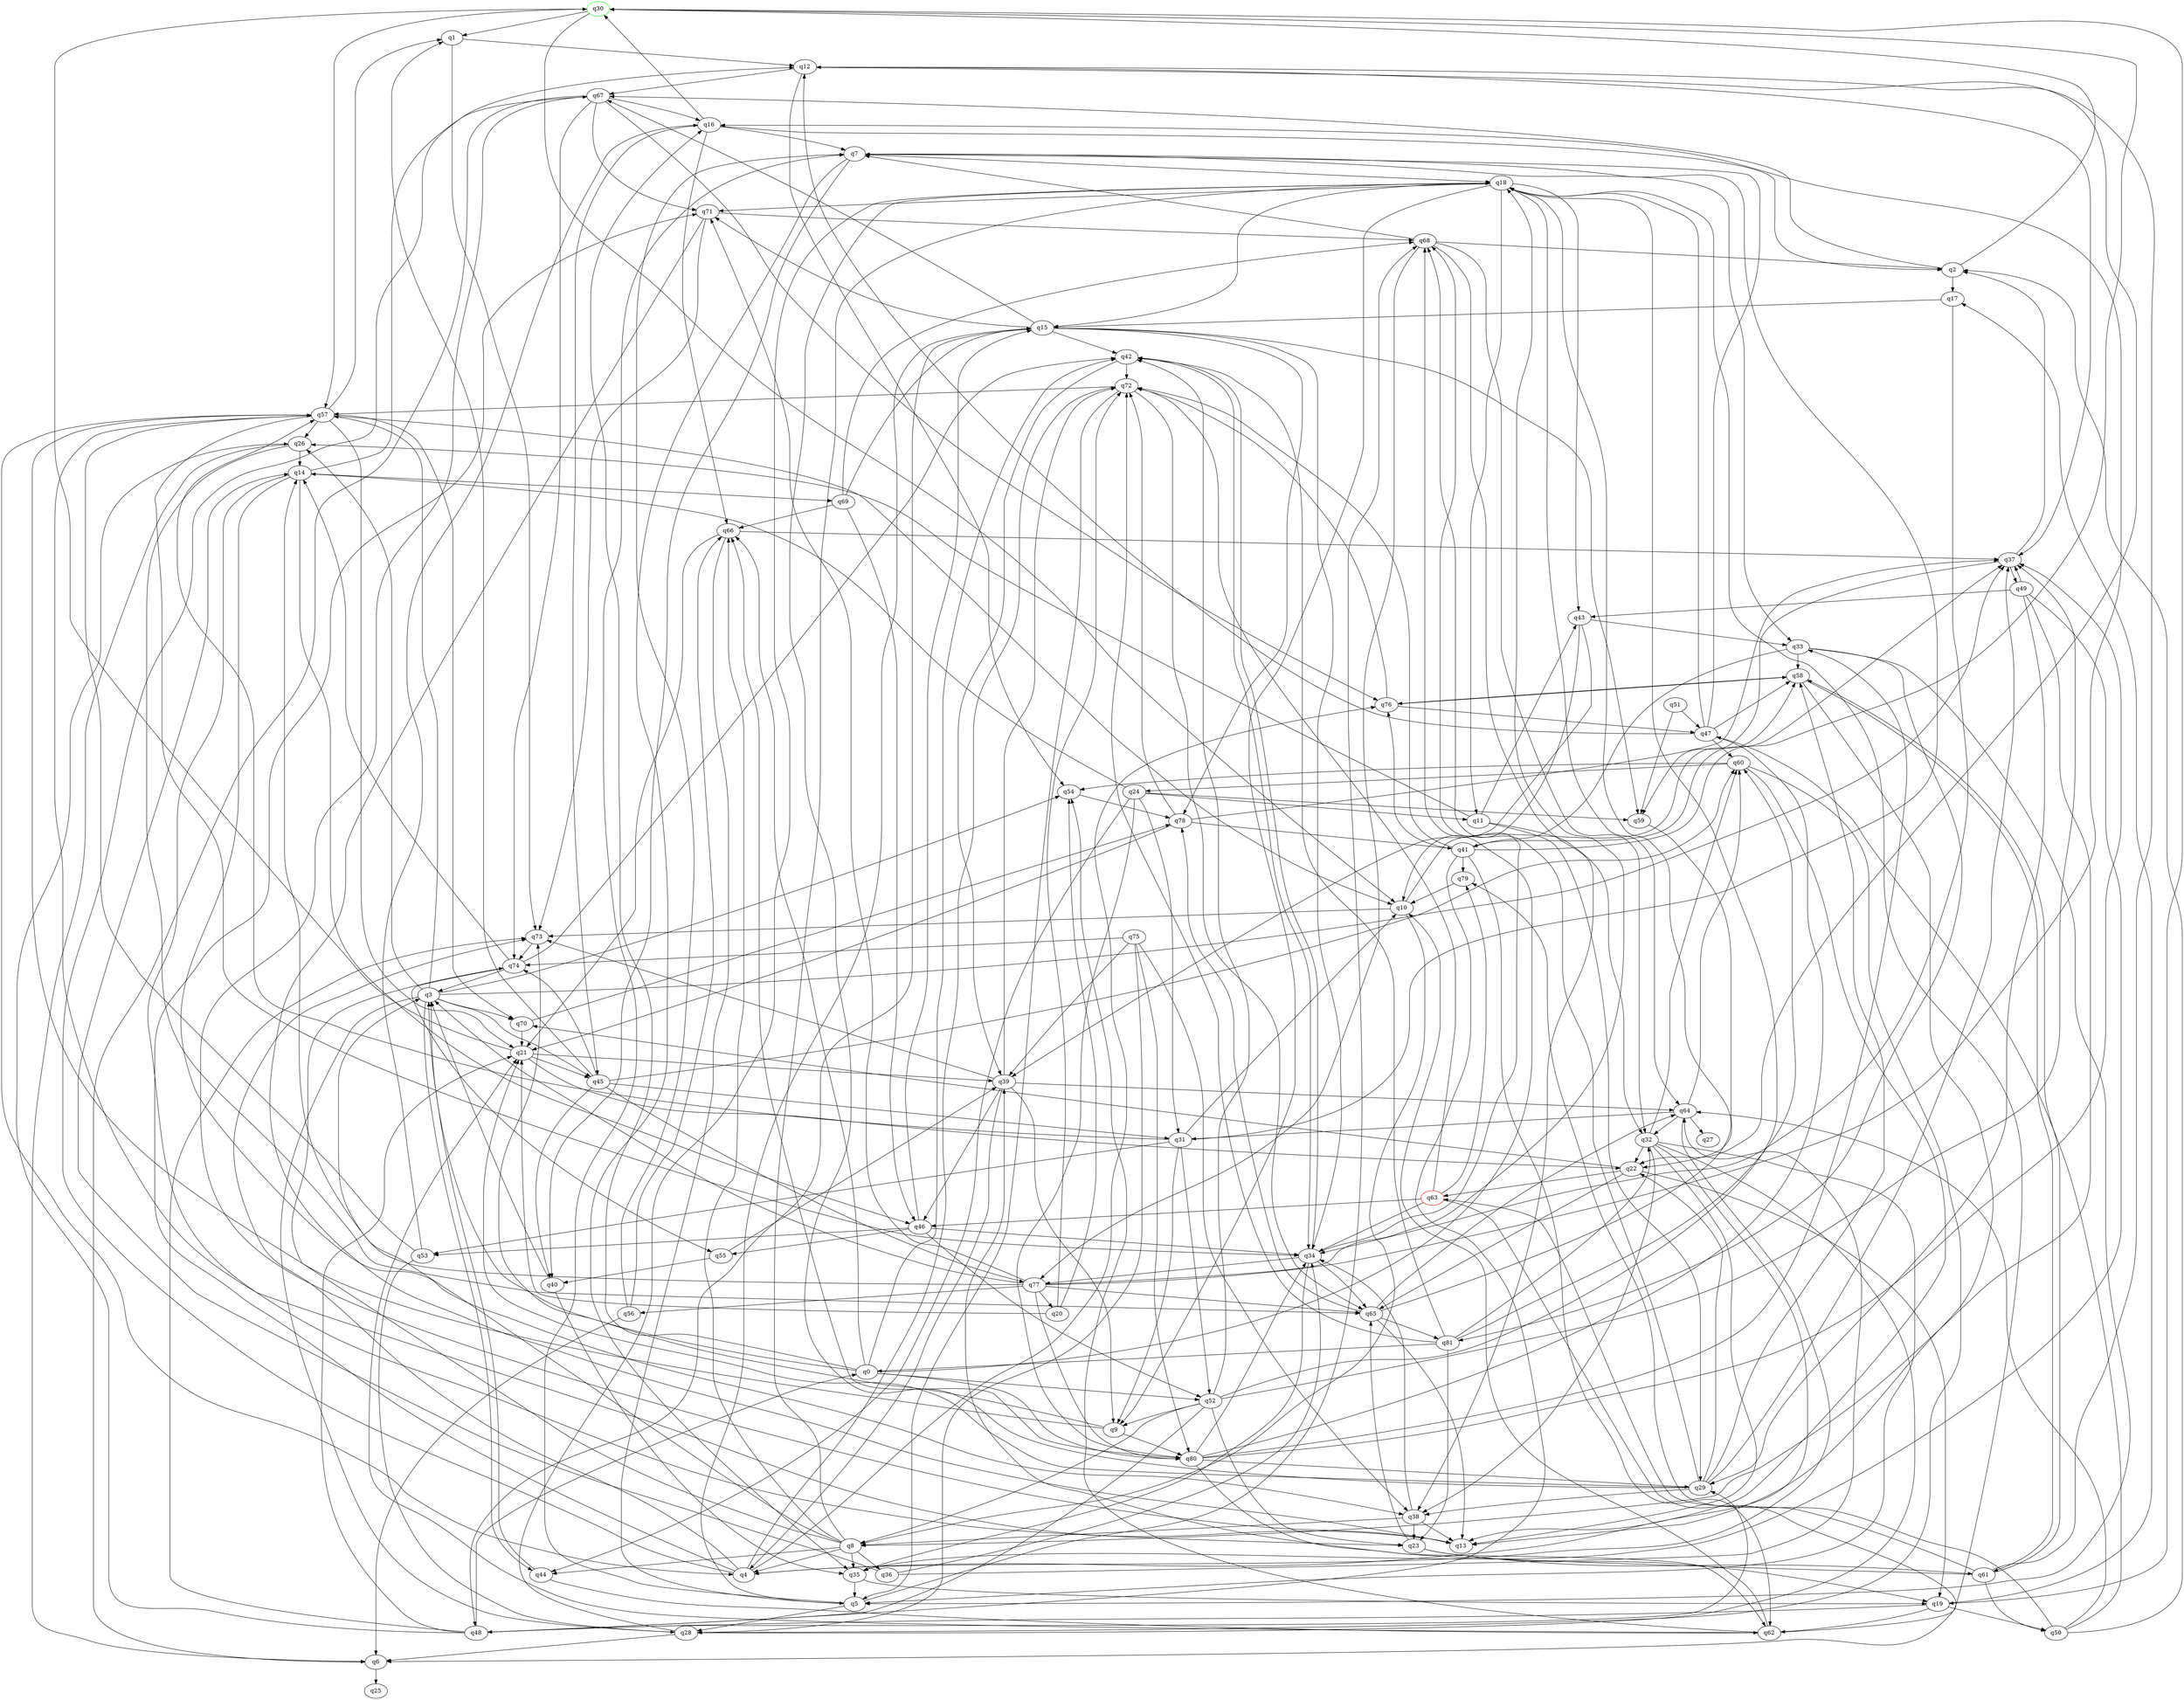 digraph A{
q30 [initial=1,color=green];
q63 [final=1,color=red];
q0 -> q3;
q0 -> q16;
q0 -> q42;
q0 -> q52;
q0 -> q66;
q0 -> q68;
q0 -> q80;
q1 -> q12;
q1 -> q73;
q2 -> q17;
q2 -> q30;
q2 -> q67;
q3 -> q26;
q3 -> q28;
q3 -> q37;
q3 -> q44;
q3 -> q45;
q3 -> q54;
q3 -> q57;
q3 -> q70;
q4 -> q12;
q4 -> q71;
q4 -> q72;
q4 -> q73;
q4 -> q76;
q5 -> q7;
q5 -> q15;
q5 -> q28;
q5 -> q68;
q6 -> q25;
q7 -> q18;
q7 -> q33;
q7 -> q35;
q7 -> q40;
q8 -> q3;
q8 -> q4;
q8 -> q18;
q8 -> q35;
q8 -> q36;
q8 -> q44;
q8 -> q66;
q8 -> q74;
q9 -> q57;
q9 -> q73;
q9 -> q80;
q10 -> q8;
q10 -> q58;
q10 -> q73;
q11 -> q26;
q11 -> q29;
q11 -> q32;
q11 -> q43;
q12 -> q22;
q12 -> q37;
q12 -> q54;
q12 -> q67;
q14 -> q23;
q14 -> q38;
q14 -> q46;
q14 -> q67;
q14 -> q69;
q15 -> q34;
q15 -> q42;
q15 -> q48;
q15 -> q59;
q15 -> q67;
q15 -> q71;
q15 -> q78;
q16 -> q2;
q16 -> q7;
q16 -> q30;
q16 -> q45;
q16 -> q66;
q17 -> q15;
q17 -> q34;
q18 -> q9;
q18 -> q11;
q18 -> q15;
q18 -> q43;
q18 -> q64;
q18 -> q71;
q19 -> q17;
q19 -> q48;
q19 -> q50;
q19 -> q62;
q20 -> q21;
q20 -> q54;
q20 -> q72;
q21 -> q22;
q21 -> q30;
q21 -> q39;
q21 -> q45;
q22 -> q19;
q22 -> q63;
q22 -> q65;
q22 -> q70;
q23 -> q19;
q23 -> q61;
q23 -> q65;
q24 -> q11;
q24 -> q14;
q24 -> q31;
q24 -> q44;
q24 -> q59;
q24 -> q80;
q26 -> q6;
q26 -> q14;
q26 -> q65;
q28 -> q6;
q28 -> q18;
q29 -> q18;
q29 -> q21;
q29 -> q22;
q29 -> q37;
q29 -> q38;
q29 -> q58;
q29 -> q68;
q30 -> q1;
q30 -> q10;
q30 -> q19;
q30 -> q57;
q31 -> q7;
q31 -> q9;
q31 -> q10;
q31 -> q52;
q31 -> q53;
q31 -> q57;
q32 -> q4;
q32 -> q5;
q32 -> q13;
q32 -> q22;
q32 -> q28;
q32 -> q38;
q32 -> q60;
q33 -> q5;
q33 -> q41;
q33 -> q58;
q33 -> q81;
q34 -> q35;
q34 -> q42;
q34 -> q65;
q34 -> q68;
q34 -> q77;
q35 -> q5;
q35 -> q19;
q36 -> q14;
q36 -> q34;
q36 -> q64;
q37 -> q2;
q37 -> q49;
q37 -> q59;
q38 -> q8;
q38 -> q13;
q38 -> q23;
q38 -> q34;
q39 -> q4;
q39 -> q9;
q39 -> q46;
q39 -> q64;
q39 -> q72;
q39 -> q73;
q40 -> q3;
q40 -> q35;
q41 -> q30;
q41 -> q37;
q41 -> q48;
q41 -> q62;
q41 -> q72;
q41 -> q76;
q41 -> q79;
q42 -> q34;
q42 -> q39;
q42 -> q72;
q43 -> q10;
q43 -> q33;
q43 -> q39;
q44 -> q3;
q44 -> q62;
q45 -> q1;
q45 -> q31;
q45 -> q40;
q45 -> q60;
q45 -> q74;
q45 -> q77;
q46 -> q15;
q46 -> q34;
q46 -> q52;
q46 -> q53;
q46 -> q55;
q47 -> q7;
q47 -> q12;
q47 -> q18;
q47 -> q58;
q47 -> q60;
q48 -> q0;
q48 -> q21;
q48 -> q26;
q48 -> q29;
q48 -> q73;
q49 -> q8;
q49 -> q29;
q49 -> q35;
q49 -> q37;
q49 -> q43;
q50 -> q2;
q50 -> q47;
q50 -> q64;
q50 -> q79;
q51 -> q47;
q51 -> q59;
q52 -> q8;
q52 -> q9;
q52 -> q18;
q52 -> q23;
q52 -> q37;
q52 -> q42;
q52 -> q48;
q53 -> q16;
q53 -> q28;
q53 -> q57;
q54 -> q78;
q55 -> q39;
q55 -> q40;
q56 -> q6;
q56 -> q7;
q56 -> q66;
q57 -> q1;
q57 -> q4;
q57 -> q10;
q57 -> q13;
q57 -> q21;
q57 -> q26;
q57 -> q34;
q57 -> q70;
q58 -> q13;
q58 -> q61;
q58 -> q76;
q59 -> q22;
q60 -> q13;
q60 -> q24;
q60 -> q28;
q60 -> q54;
q61 -> q12;
q61 -> q39;
q61 -> q50;
q61 -> q58;
q61 -> q63;
q62 -> q10;
q62 -> q18;
q62 -> q21;
q62 -> q54;
q63 -> q6;
q63 -> q34;
q63 -> q46;
q63 -> q72;
q63 -> q79;
q64 -> q4;
q64 -> q27;
q64 -> q31;
q64 -> q32;
q64 -> q60;
q65 -> q13;
q65 -> q18;
q65 -> q64;
q65 -> q78;
q65 -> q81;
q66 -> q5;
q66 -> q21;
q66 -> q37;
q67 -> q6;
q67 -> q13;
q67 -> q16;
q67 -> q71;
q67 -> q74;
q67 -> q76;
q68 -> q2;
q68 -> q7;
q68 -> q32;
q68 -> q38;
q68 -> q77;
q69 -> q15;
q69 -> q46;
q69 -> q66;
q69 -> q68;
q70 -> q21;
q70 -> q78;
q71 -> q13;
q71 -> q68;
q71 -> q73;
q72 -> q5;
q72 -> q57;
q72 -> q65;
q73 -> q74;
q74 -> q3;
q74 -> q14;
q74 -> q42;
q74 -> q55;
q75 -> q28;
q75 -> q38;
q75 -> q39;
q75 -> q74;
q75 -> q80;
q76 -> q47;
q76 -> q58;
q76 -> q72;
q77 -> q3;
q77 -> q14;
q77 -> q16;
q77 -> q18;
q77 -> q20;
q77 -> q56;
q77 -> q65;
q77 -> q71;
q77 -> q80;
q78 -> q21;
q78 -> q37;
q78 -> q41;
q78 -> q72;
q79 -> q10;
q80 -> q29;
q80 -> q33;
q80 -> q34;
q80 -> q37;
q80 -> q47;
q80 -> q62;
q80 -> q66;
q81 -> q0;
q81 -> q23;
q81 -> q32;
q81 -> q42;
q81 -> q60;
q81 -> q72;
}